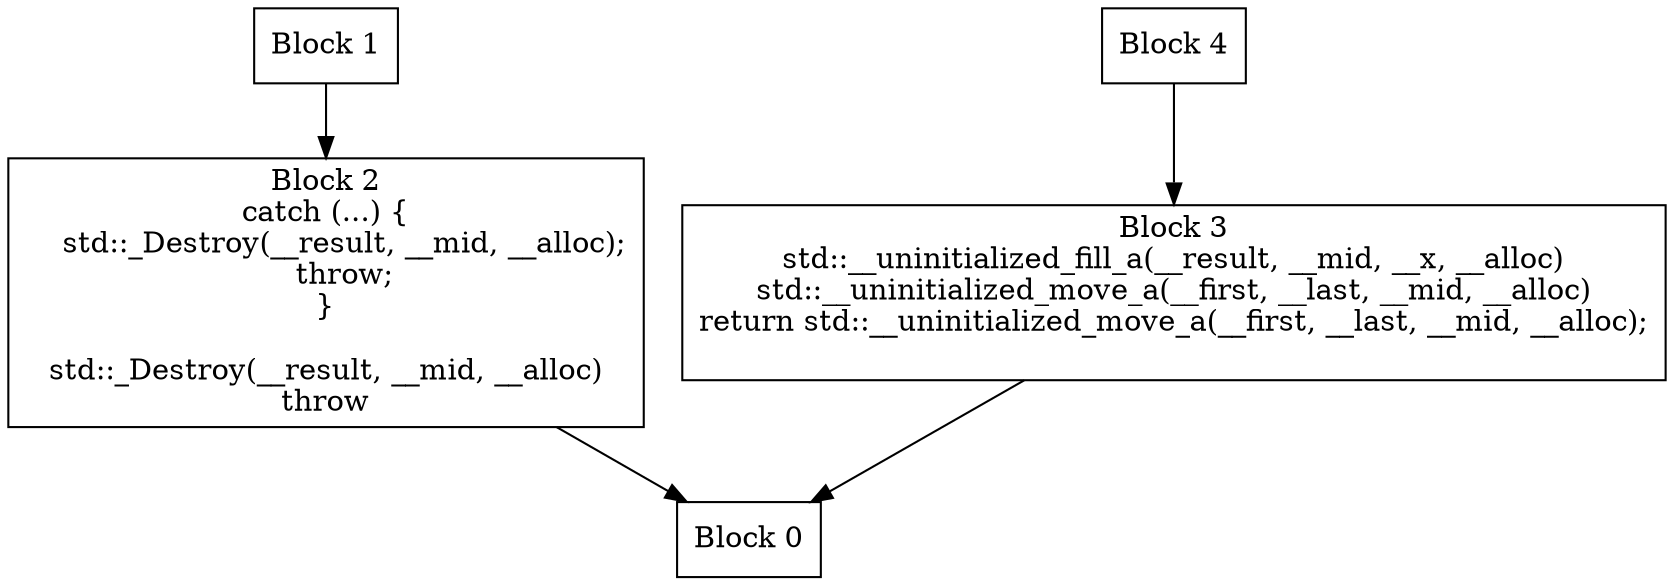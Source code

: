 digraph CFG {
  node [shape=box];
  0 [label="Block 0\n"];
  1 [label="Block 1\n"];
  2 [label="Block 2\ncatch (...) {
    std::_Destroy(__result, __mid, __alloc);
    throw;
}
\nstd::_Destroy(__result, __mid, __alloc)\nthrow\n"];
  3 [label="Block 3\nstd::__uninitialized_fill_a(__result, __mid, __x, __alloc)\nstd::__uninitialized_move_a(__first, __last, __mid, __alloc)\nreturn std::__uninitialized_move_a(__first, __last, __mid, __alloc);
\n"];
  4 [label="Block 4\n"];
  1 -> 2;
  2 -> 0;
  3 -> 0;
  4 -> 3;
}
